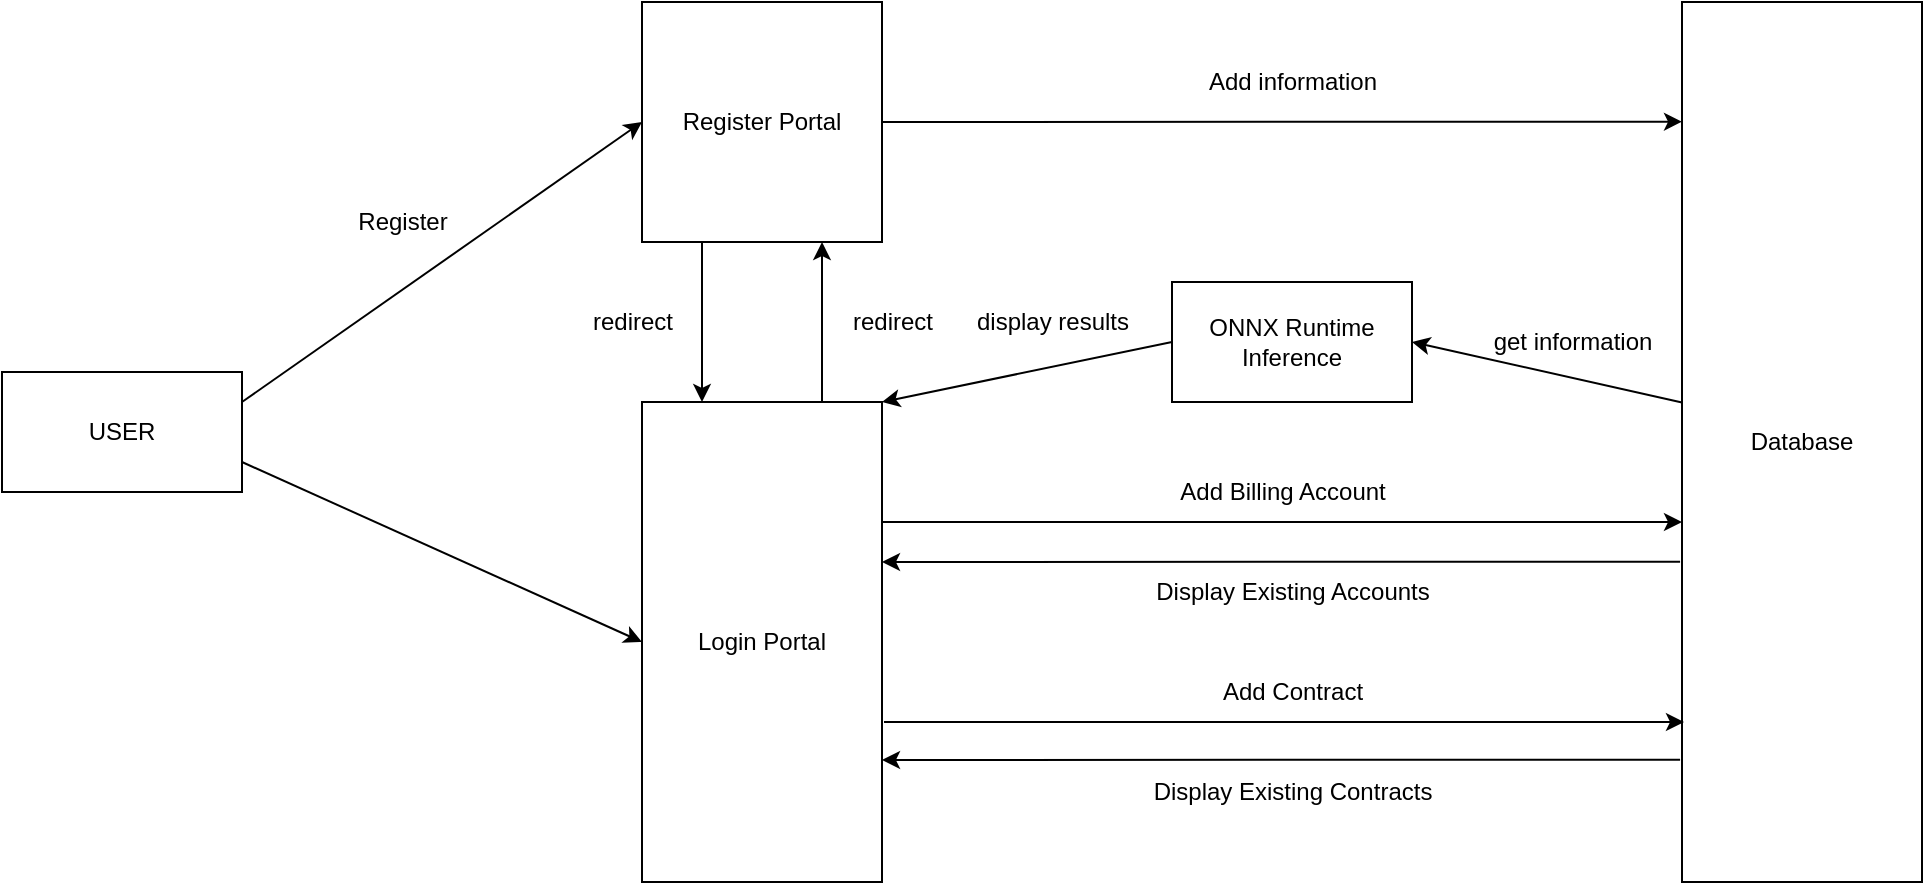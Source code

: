 <mxfile version="20.2.3" type="device"><diagram id="KIUZ6RIBoiV_zGRgyDWX" name="Page-1"><mxGraphModel dx="2062" dy="1160" grid="1" gridSize="10" guides="1" tooltips="1" connect="1" arrows="1" fold="1" page="1" pageScale="1" pageWidth="1700" pageHeight="1100" math="0" shadow="0"><root><mxCell id="0"/><mxCell id="1" parent="0"/><mxCell id="I9BE0VpBwHCsJmmha1Op-5" style="rounded=0;orthogonalLoop=1;jettySize=auto;html=1;exitX=1;exitY=0.25;exitDx=0;exitDy=0;entryX=0;entryY=0.5;entryDx=0;entryDy=0;" edge="1" parent="1" source="I9BE0VpBwHCsJmmha1Op-2" target="I9BE0VpBwHCsJmmha1Op-6"><mxGeometry relative="1" as="geometry"><mxPoint x="640" y="300" as="targetPoint"/></mxGeometry></mxCell><mxCell id="I9BE0VpBwHCsJmmha1Op-10" style="edgeStyle=none;rounded=0;orthogonalLoop=1;jettySize=auto;html=1;exitX=1;exitY=0.75;exitDx=0;exitDy=0;entryX=0;entryY=0.5;entryDx=0;entryDy=0;" edge="1" parent="1" source="I9BE0VpBwHCsJmmha1Op-2" target="I9BE0VpBwHCsJmmha1Op-7"><mxGeometry relative="1" as="geometry"/></mxCell><mxCell id="I9BE0VpBwHCsJmmha1Op-2" value="USER" style="rounded=0;whiteSpace=wrap;html=1;" vertex="1" parent="1"><mxGeometry x="320" y="385" width="120" height="60" as="geometry"/></mxCell><mxCell id="I9BE0VpBwHCsJmmha1Op-11" style="edgeStyle=none;rounded=0;orthogonalLoop=1;jettySize=auto;html=1;exitX=1;exitY=0.5;exitDx=0;exitDy=0;entryX=0;entryY=0.136;entryDx=0;entryDy=0;entryPerimeter=0;" edge="1" parent="1" source="I9BE0VpBwHCsJmmha1Op-6" target="I9BE0VpBwHCsJmmha1Op-9"><mxGeometry relative="1" as="geometry"/></mxCell><mxCell id="I9BE0VpBwHCsJmmha1Op-14" style="edgeStyle=none;rounded=0;orthogonalLoop=1;jettySize=auto;html=1;exitX=0.25;exitY=1;exitDx=0;exitDy=0;entryX=0.25;entryY=0;entryDx=0;entryDy=0;" edge="1" parent="1" source="I9BE0VpBwHCsJmmha1Op-6" target="I9BE0VpBwHCsJmmha1Op-7"><mxGeometry relative="1" as="geometry"/></mxCell><mxCell id="I9BE0VpBwHCsJmmha1Op-6" value="Register Portal" style="rounded=0;whiteSpace=wrap;html=1;" vertex="1" parent="1"><mxGeometry x="640" y="200" width="120" height="120" as="geometry"/></mxCell><mxCell id="I9BE0VpBwHCsJmmha1Op-16" style="edgeStyle=none;rounded=0;orthogonalLoop=1;jettySize=auto;html=1;exitX=0.75;exitY=0;exitDx=0;exitDy=0;entryX=0.75;entryY=1;entryDx=0;entryDy=0;" edge="1" parent="1" source="I9BE0VpBwHCsJmmha1Op-7" target="I9BE0VpBwHCsJmmha1Op-6"><mxGeometry relative="1" as="geometry"/></mxCell><mxCell id="I9BE0VpBwHCsJmmha1Op-7" value="Login Portal" style="rounded=0;whiteSpace=wrap;html=1;" vertex="1" parent="1"><mxGeometry x="640" y="400" width="120" height="240" as="geometry"/></mxCell><mxCell id="I9BE0VpBwHCsJmmha1Op-8" value="Register" style="text;html=1;align=center;verticalAlign=middle;resizable=0;points=[];autosize=1;strokeColor=none;fillColor=none;" vertex="1" parent="1"><mxGeometry x="485" y="295" width="70" height="30" as="geometry"/></mxCell><mxCell id="I9BE0VpBwHCsJmmha1Op-9" value="Database" style="rounded=0;whiteSpace=wrap;html=1;" vertex="1" parent="1"><mxGeometry x="1160" y="200" width="120" height="440" as="geometry"/></mxCell><mxCell id="I9BE0VpBwHCsJmmha1Op-12" value="Add information" style="text;html=1;align=center;verticalAlign=middle;resizable=0;points=[];autosize=1;strokeColor=none;fillColor=none;" vertex="1" parent="1"><mxGeometry x="910" y="225" width="110" height="30" as="geometry"/></mxCell><mxCell id="I9BE0VpBwHCsJmmha1Op-15" value="redirect" style="text;html=1;align=center;verticalAlign=middle;resizable=0;points=[];autosize=1;strokeColor=none;fillColor=none;" vertex="1" parent="1"><mxGeometry x="600" y="345" width="70" height="30" as="geometry"/></mxCell><mxCell id="I9BE0VpBwHCsJmmha1Op-17" value="redirect" style="text;html=1;align=center;verticalAlign=middle;resizable=0;points=[];autosize=1;strokeColor=none;fillColor=none;" vertex="1" parent="1"><mxGeometry x="730" y="345" width="70" height="30" as="geometry"/></mxCell><mxCell id="I9BE0VpBwHCsJmmha1Op-20" style="edgeStyle=none;rounded=0;orthogonalLoop=1;jettySize=auto;html=1;exitX=0;exitY=0.5;exitDx=0;exitDy=0;entryX=1;entryY=0;entryDx=0;entryDy=0;" edge="1" parent="1" source="I9BE0VpBwHCsJmmha1Op-18" target="I9BE0VpBwHCsJmmha1Op-7"><mxGeometry relative="1" as="geometry"/></mxCell><mxCell id="I9BE0VpBwHCsJmmha1Op-18" value="ONNX Runtime&lt;br&gt;Inference" style="rounded=0;whiteSpace=wrap;html=1;" vertex="1" parent="1"><mxGeometry x="905" y="340" width="120" height="60" as="geometry"/></mxCell><mxCell id="I9BE0VpBwHCsJmmha1Op-19" value="" style="endArrow=classic;html=1;rounded=0;exitX=0;exitY=0.455;exitDx=0;exitDy=0;exitPerimeter=0;entryX=1;entryY=0.5;entryDx=0;entryDy=0;" edge="1" parent="1" source="I9BE0VpBwHCsJmmha1Op-9" target="I9BE0VpBwHCsJmmha1Op-18"><mxGeometry width="50" height="50" relative="1" as="geometry"><mxPoint x="820" y="610" as="sourcePoint"/><mxPoint x="870" y="560" as="targetPoint"/></mxGeometry></mxCell><mxCell id="I9BE0VpBwHCsJmmha1Op-21" value="get information" style="text;html=1;align=center;verticalAlign=middle;resizable=0;points=[];autosize=1;strokeColor=none;fillColor=none;" vertex="1" parent="1"><mxGeometry x="1050" y="355" width="110" height="30" as="geometry"/></mxCell><mxCell id="I9BE0VpBwHCsJmmha1Op-22" value="display results" style="text;html=1;align=center;verticalAlign=middle;resizable=0;points=[];autosize=1;strokeColor=none;fillColor=none;" vertex="1" parent="1"><mxGeometry x="790" y="345" width="110" height="30" as="geometry"/></mxCell><mxCell id="I9BE0VpBwHCsJmmha1Op-23" value="" style="endArrow=classic;html=1;rounded=0;exitX=1;exitY=0.25;exitDx=0;exitDy=0;" edge="1" parent="1" source="I9BE0VpBwHCsJmmha1Op-7"><mxGeometry width="50" height="50" relative="1" as="geometry"><mxPoint x="820" y="610" as="sourcePoint"/><mxPoint x="1160" y="460" as="targetPoint"/></mxGeometry></mxCell><mxCell id="I9BE0VpBwHCsJmmha1Op-24" value="Add Billing Account" style="text;html=1;align=center;verticalAlign=middle;resizable=0;points=[];autosize=1;strokeColor=none;fillColor=none;" vertex="1" parent="1"><mxGeometry x="895" y="430" width="130" height="30" as="geometry"/></mxCell><mxCell id="I9BE0VpBwHCsJmmha1Op-25" value="" style="endArrow=classic;html=1;rounded=0;exitX=-0.008;exitY=0.636;exitDx=0;exitDy=0;exitPerimeter=0;" edge="1" parent="1" source="I9BE0VpBwHCsJmmha1Op-9"><mxGeometry width="50" height="50" relative="1" as="geometry"><mxPoint x="820" y="610" as="sourcePoint"/><mxPoint x="760" y="480" as="targetPoint"/></mxGeometry></mxCell><mxCell id="I9BE0VpBwHCsJmmha1Op-26" value="Display Existing Accounts" style="text;html=1;align=center;verticalAlign=middle;resizable=0;points=[];autosize=1;strokeColor=none;fillColor=none;" vertex="1" parent="1"><mxGeometry x="880" y="480" width="170" height="30" as="geometry"/></mxCell><mxCell id="I9BE0VpBwHCsJmmha1Op-27" value="" style="endArrow=classic;html=1;rounded=0;exitX=1;exitY=0.25;exitDx=0;exitDy=0;" edge="1" parent="1"><mxGeometry width="50" height="50" relative="1" as="geometry"><mxPoint x="761" y="560" as="sourcePoint"/><mxPoint x="1161" y="560" as="targetPoint"/></mxGeometry></mxCell><mxCell id="I9BE0VpBwHCsJmmha1Op-28" value="Add Contract" style="text;html=1;align=center;verticalAlign=middle;resizable=0;points=[];autosize=1;strokeColor=none;fillColor=none;" vertex="1" parent="1"><mxGeometry x="915" y="530" width="100" height="30" as="geometry"/></mxCell><mxCell id="I9BE0VpBwHCsJmmha1Op-29" value="" style="endArrow=classic;html=1;rounded=0;exitX=-0.008;exitY=0.636;exitDx=0;exitDy=0;exitPerimeter=0;" edge="1" parent="1"><mxGeometry width="50" height="50" relative="1" as="geometry"><mxPoint x="1159.04" y="578.84" as="sourcePoint"/><mxPoint x="760" y="579" as="targetPoint"/></mxGeometry></mxCell><mxCell id="I9BE0VpBwHCsJmmha1Op-30" value="Display Existing Contracts" style="text;html=1;align=center;verticalAlign=middle;resizable=0;points=[];autosize=1;strokeColor=none;fillColor=none;" vertex="1" parent="1"><mxGeometry x="880" y="580" width="170" height="30" as="geometry"/></mxCell></root></mxGraphModel></diagram></mxfile>